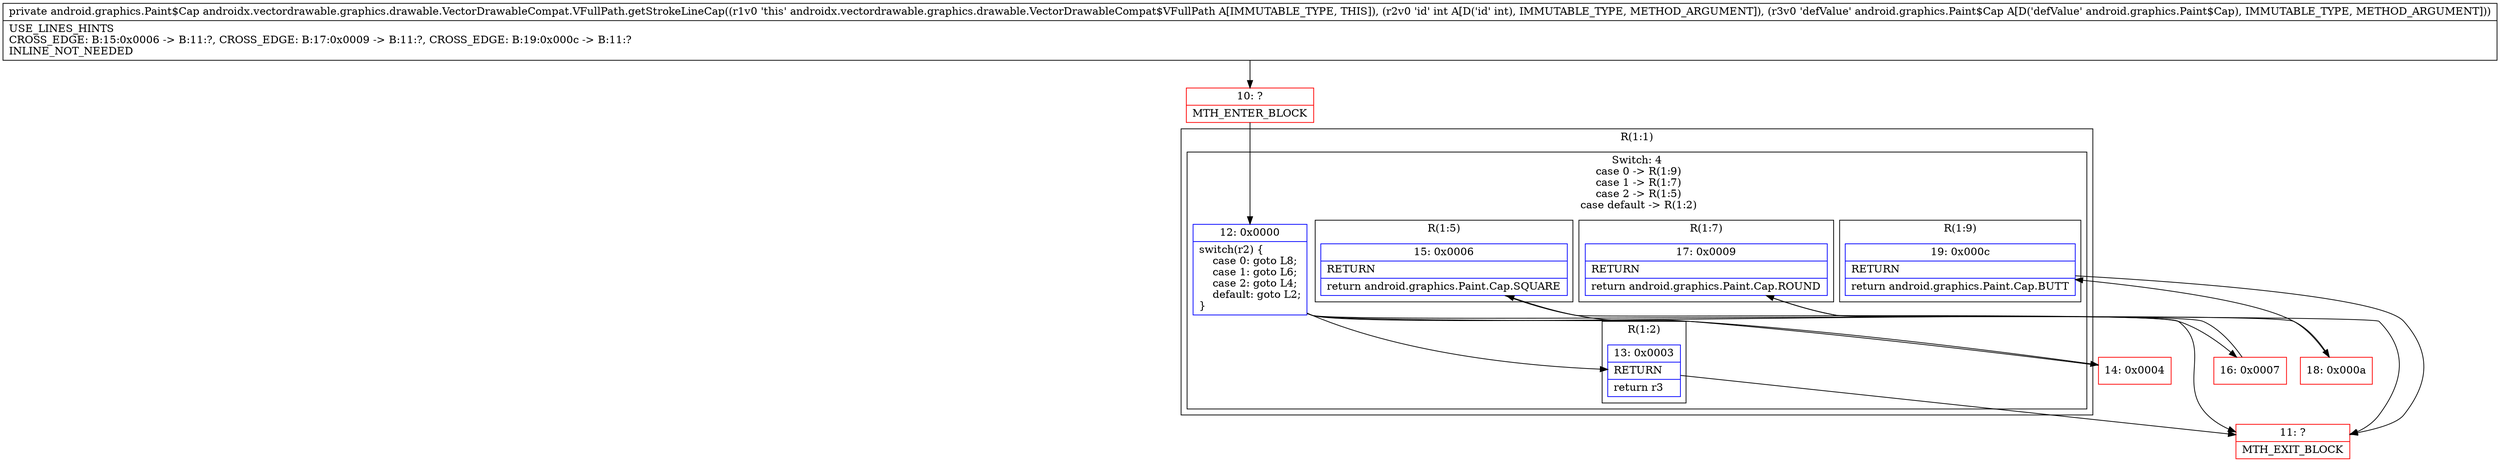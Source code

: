 digraph "CFG forandroidx.vectordrawable.graphics.drawable.VectorDrawableCompat.VFullPath.getStrokeLineCap(ILandroid\/graphics\/Paint$Cap;)Landroid\/graphics\/Paint$Cap;" {
subgraph cluster_Region_721905237 {
label = "R(1:1)";
node [shape=record,color=blue];
subgraph cluster_SwitchRegion_958571106 {
label = "Switch: 4
 case 0 -> R(1:9)
 case 1 -> R(1:7)
 case 2 -> R(1:5)
 case default -> R(1:2)";
node [shape=record,color=blue];
Node_12 [shape=record,label="{12\:\ 0x0000|switch(r2) \{\l    case 0: goto L8;\l    case 1: goto L6;\l    case 2: goto L4;\l    default: goto L2;\l\}\l}"];
subgraph cluster_Region_1487411517 {
label = "R(1:9)";
node [shape=record,color=blue];
Node_19 [shape=record,label="{19\:\ 0x000c|RETURN\l|return android.graphics.Paint.Cap.BUTT\l}"];
}
subgraph cluster_Region_485642222 {
label = "R(1:7)";
node [shape=record,color=blue];
Node_17 [shape=record,label="{17\:\ 0x0009|RETURN\l|return android.graphics.Paint.Cap.ROUND\l}"];
}
subgraph cluster_Region_215459819 {
label = "R(1:5)";
node [shape=record,color=blue];
Node_15 [shape=record,label="{15\:\ 0x0006|RETURN\l|return android.graphics.Paint.Cap.SQUARE\l}"];
}
subgraph cluster_Region_541734305 {
label = "R(1:2)";
node [shape=record,color=blue];
Node_13 [shape=record,label="{13\:\ 0x0003|RETURN\l|return r3\l}"];
}
}
}
Node_10 [shape=record,color=red,label="{10\:\ ?|MTH_ENTER_BLOCK\l}"];
Node_11 [shape=record,color=red,label="{11\:\ ?|MTH_EXIT_BLOCK\l}"];
Node_14 [shape=record,color=red,label="{14\:\ 0x0004}"];
Node_16 [shape=record,color=red,label="{16\:\ 0x0007}"];
Node_18 [shape=record,color=red,label="{18\:\ 0x000a}"];
MethodNode[shape=record,label="{private android.graphics.Paint$Cap androidx.vectordrawable.graphics.drawable.VectorDrawableCompat.VFullPath.getStrokeLineCap((r1v0 'this' androidx.vectordrawable.graphics.drawable.VectorDrawableCompat$VFullPath A[IMMUTABLE_TYPE, THIS]), (r2v0 'id' int A[D('id' int), IMMUTABLE_TYPE, METHOD_ARGUMENT]), (r3v0 'defValue' android.graphics.Paint$Cap A[D('defValue' android.graphics.Paint$Cap), IMMUTABLE_TYPE, METHOD_ARGUMENT]))  | USE_LINES_HINTS\lCROSS_EDGE: B:15:0x0006 \-\> B:11:?, CROSS_EDGE: B:17:0x0009 \-\> B:11:?, CROSS_EDGE: B:19:0x000c \-\> B:11:?\lINLINE_NOT_NEEDED\l}"];
MethodNode -> Node_10;Node_12 -> Node_13;
Node_12 -> Node_14;
Node_12 -> Node_16;
Node_12 -> Node_18;
Node_19 -> Node_11;
Node_17 -> Node_11;
Node_15 -> Node_11;
Node_13 -> Node_11;
Node_10 -> Node_12;
Node_14 -> Node_15;
Node_16 -> Node_17;
Node_18 -> Node_19;
}

